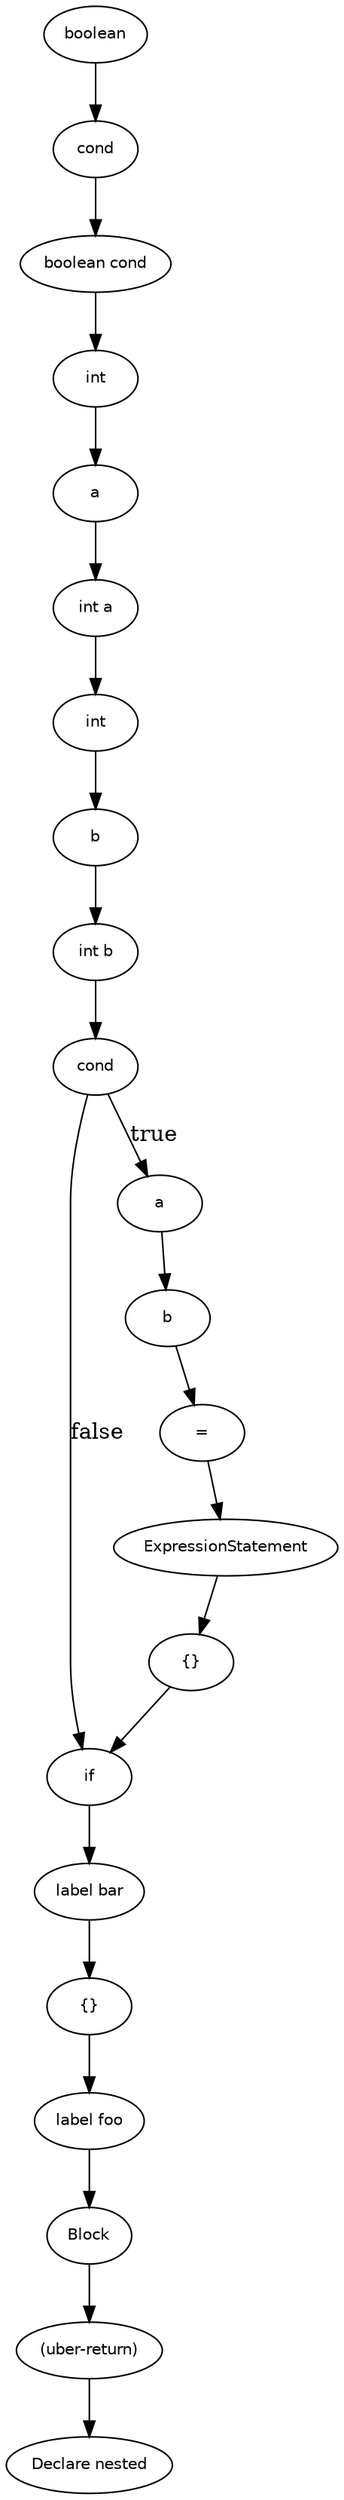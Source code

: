 digraph nested {
  19 [
    label = "{}",
    fontname = Helvetica,
    fontsize = 10
  ];
  18 [
    label = cond,
    fontname = Helvetica,
    fontsize = 10
  ];
  17 [
    label = if,
    fontname = Helvetica,
    fontsize = 10
  ];
  15 [
    label = "label bar",
    fontname = Helvetica,
    fontsize = 10
  ];
  14 [
    label = "{}",
    fontname = Helvetica,
    fontsize = 10
  ];
  12 [
    label = "label foo",
    fontname = Helvetica,
    fontsize = 10
  ];
  11 [
    label = b,
    fontname = Helvetica,
    fontsize = 10
  ];
  10 [
    label = int,
    fontname = Helvetica,
    fontsize = 10
  ];
  9 [
    label = "int b",
    fontname = Helvetica,
    fontsize = 10
  ];
  8 [
    label = a,
    fontname = Helvetica,
    fontsize = 10
  ];
  7 [
    label = int,
    fontname = Helvetica,
    fontsize = 10
  ];
  6 [
    label = "int a",
    fontname = Helvetica,
    fontsize = 10
  ];
  5 [
    label = cond,
    fontname = Helvetica,
    fontsize = 10
  ];
  4 [
    label = boolean,
    fontname = Helvetica,
    fontsize = 10
  ];
  24 [
    label = Block,
    fontname = Helvetica,
    fontsize = 10
  ];
  3 [
    label = "boolean cond",
    fontname = Helvetica,
    fontsize = 10
  ];
  2 [
    label = "(uber-return)",
    fontname = Helvetica,
    fontsize = 10
  ];
  23 [
    label = a,
    fontname = Helvetica,
    fontsize = 10
  ];
  22 [
    label = b,
    fontname = Helvetica,
    fontsize = 10
  ];
  0 [
    label = "Declare nested",
    fontname = Helvetica,
    fontsize = 10
  ];
  21 [
    label = "=",
    fontname = Helvetica,
    fontsize = 10
  ];
  20 [
    label = ExpressionStatement,
    fontname = Helvetica,
    fontsize = 10
  ];
  7 -> 8 [
    label = ""
  ];
  23 -> 22 [
    label = ""
  ];
  21 -> 20 [
    label = ""
  ];
  3 -> 7 [
    label = ""
  ];
  22 -> 21 [
    label = ""
  ];
  15 -> 14 [
    label = ""
  ];
  17 -> 15 [
    label = ""
  ];
  10 -> 11 [
    label = ""
  ];
  6 -> 10 [
    label = ""
  ];
  19 -> 17 [
    label = ""
  ];
  8 -> 6 [
    label = ""
  ];
  2 -> 0 [
    label = ""
  ];
  18 -> 23 [
    label = true
  ];
  24 -> 2 [
    label = ""
  ];
  18 -> 17 [
    label = false
  ];
  12 -> 24 [
    label = ""
  ];
  9 -> 18 [
    label = ""
  ];
  14 -> 12 [
    label = ""
  ];
  11 -> 9 [
    label = ""
  ];
  5 -> 3 [
    label = ""
  ];
  4 -> 5 [
    label = ""
  ];
  20 -> 19 [
    label = ""
  ];
}
